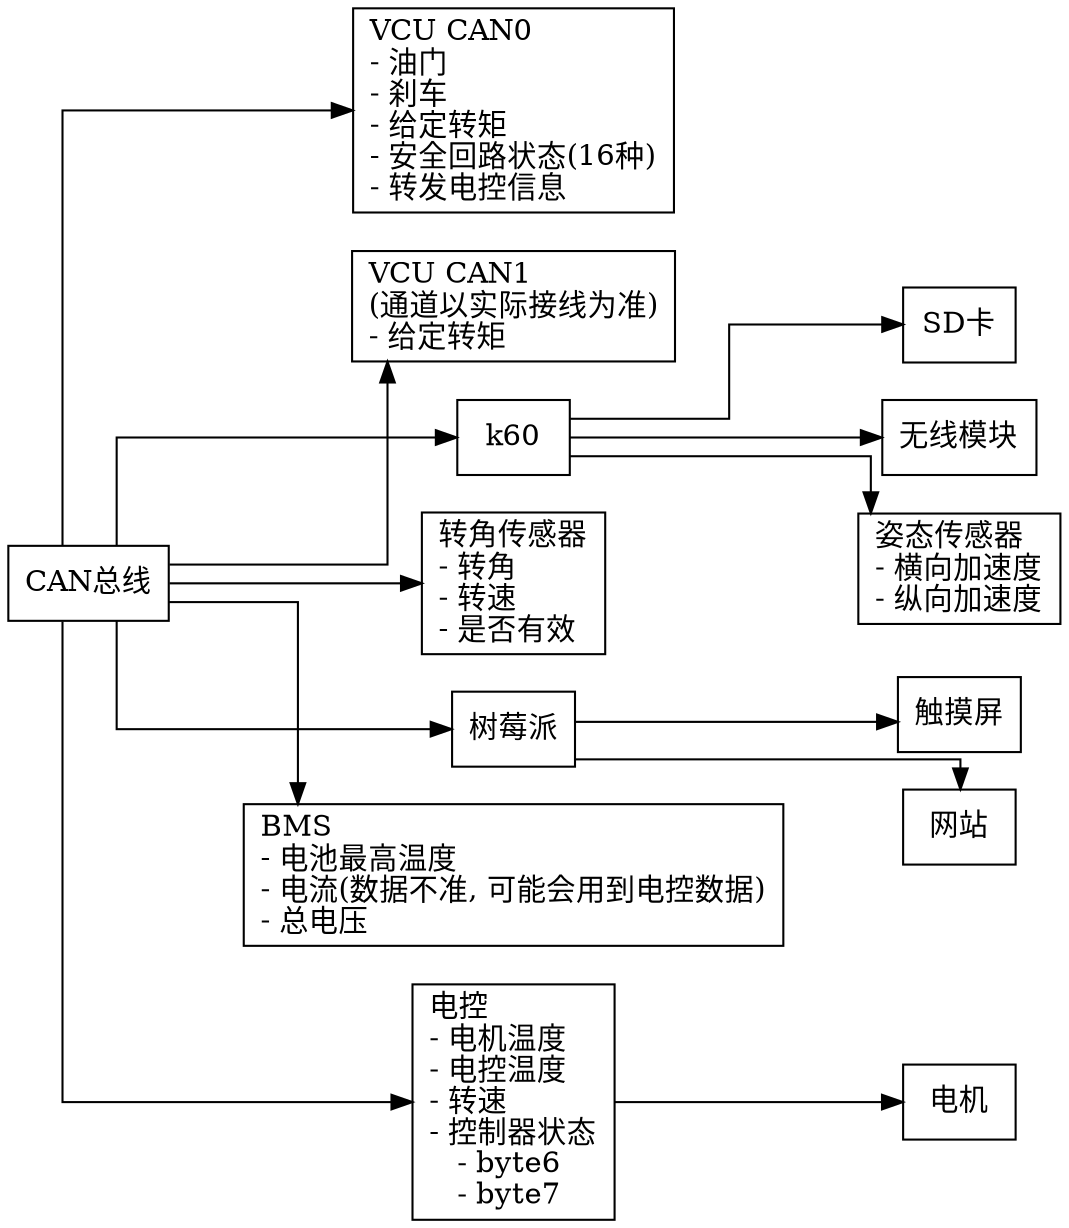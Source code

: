 digraph G {
splines=ortho
rankdir=LR
node[shape=rectangular]
a[label="CAN总线"]
b[label="VCU CAN0\l- 油门\l- 刹车\l- 给定转矩\l- 安全回路状态(16种)\l- 转发电控信息\l"]
c[label="VCU CAN1\l(通道以实际接线为准)\l- 给定转矩\l"]
d[label="k60"]
e[label="转角传感器\l- 转角\l- 转速\l- 是否有效\l"]
f[label="树莓派"]
g[label="BMS\l- 电池最高温度\l- 电流(数据不准, 可能会用到电控数据)\l- 总电压\l"]
h[label="电控\l- 电机温度\l- 电控温度\l- 转速\l- 控制器状态\l   - byte6\l   - byte7\l"]
i[label="SD卡"]
j[label="无线模块"]
k[label="电机"]
l[label="触摸屏"]
m[label="网站"]
n[label="姿态传感器\l- 横向加速度\l- 纵向加速度\l"]
a->b
a->c
a->d
d->i
d->j
d->n
a->e
a->f
f->l
f->m
a->g
a->h
h->k
}